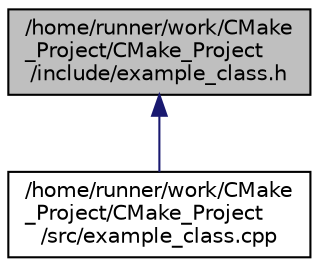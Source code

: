 digraph "/home/runner/work/CMake_Project/CMake_Project/include/example_class.h"
{
 // LATEX_PDF_SIZE
  edge [fontname="Helvetica",fontsize="10",labelfontname="Helvetica",labelfontsize="10"];
  node [fontname="Helvetica",fontsize="10",shape=record];
  Node1 [label="/home/runner/work/CMake\l_Project/CMake_Project\l/include/example_class.h",height=0.2,width=0.4,color="black", fillcolor="grey75", style="filled", fontcolor="black",tooltip="implementation of example class"];
  Node1 -> Node2 [dir="back",color="midnightblue",fontsize="10",style="solid",fontname="Helvetica"];
  Node2 [label="/home/runner/work/CMake\l_Project/CMake_Project\l/src/example_class.cpp",height=0.2,width=0.4,color="black", fillcolor="white", style="filled",URL="$d8/da6/example__class_8cpp.html",tooltip="implementation of example class"];
}
